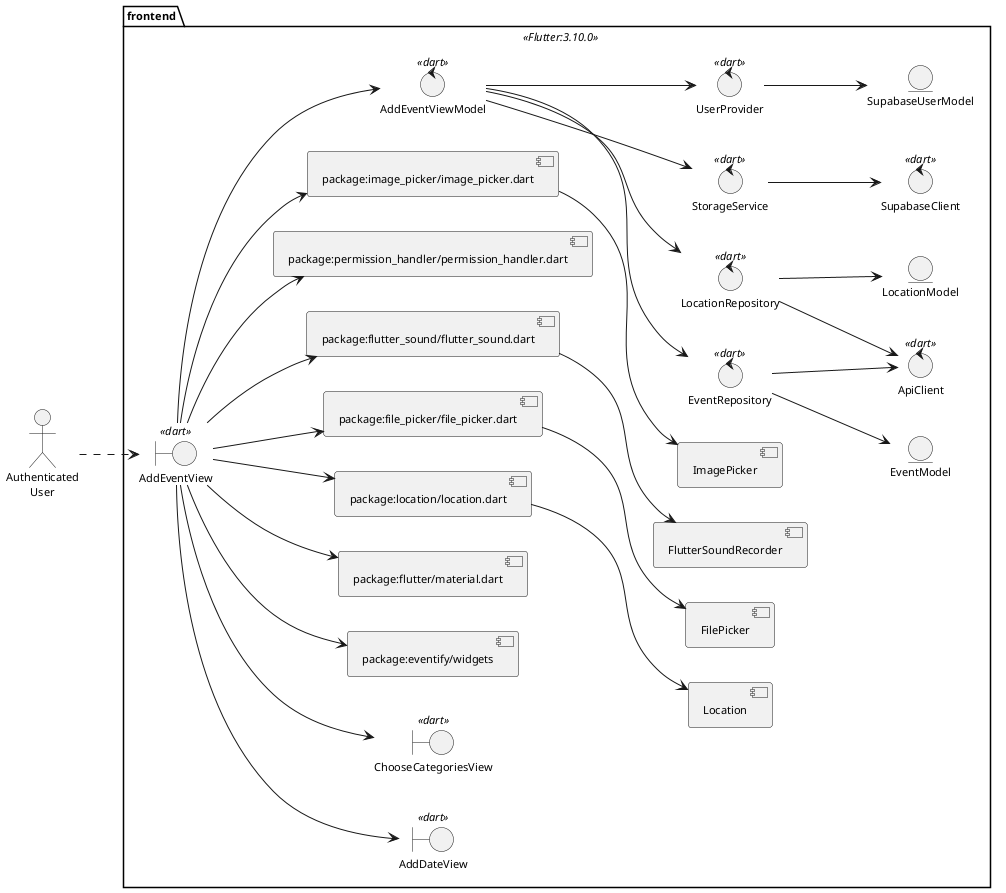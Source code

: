 @startuml DesignClassDiagram
skinparam style strictuml
skinparam defaultTextAlignment center
skinparam defaultFontSize 11
left to right direction
actor "Authenticated\nUser" as UserReg


package frontend <<Flutter:3.10.0>>{
    boundary "AddEventView" as addEventView << dart >>
    boundary "AddDateView" as addDateView << dart >>
    boundary "ChooseCategoriesView" as chooseCategoriesView << dart >>

    component "package:eventify/widgets" as widgets
    component "package:flutter/material.dart" as material
    component "package:location/location.dart" as locationPackage
    component "package:file_picker/file_picker.dart" as flutterFilePicker
    component "package:flutter_sound/flutter_sound.dart" as flutterSound
    component "package:permission_handler/permission_handler.dart" as permissionHandler
    component "package:image_picker/image_picker.dart" as flutterImagePicker
    component "Location" as location
    component "FilePicker" as filePicker
    component "FlutterSoundRecorder" as flutterSoundRecorder
    component "ImagePicker" as imagePicker

    control "EventRepository" as eventRepository << dart >>
    control "LocationRepository" as locationRepository << dart >>
    control "StorageService" as storageService << dart >>
    control "UserProvider" as userProvider << dart >>
    control "ApiClient" as apiClient << dart >>
    control "SupabaseClient" as supabaseClient << dart >>
    control "AddEventViewModel" as addEventViewModel << dart >>

    entity "EventModel" as eventModel
    entity "LocationModel" as locationModel
    entity "SupabaseUserModel" as supabaseUserModel
}

UserReg ..> addEventView

addEventView --> addDateView
addEventView --> chooseCategoriesView
addEventView --> widgets
addEventView --> material
addEventView --> locationPackage
addEventView --> flutterFilePicker
addEventView --> flutterSound
addEventView --> permissionHandler
addEventView --> flutterImagePicker
addEventView --> addEventViewModel

addEventViewModel --> eventRepository
addEventViewModel --> locationRepository
addEventViewModel --> storageService
addEventViewModel --> userProvider

eventRepository --> apiClient
eventRepository --> eventModel

locationRepository --> apiClient
locationRepository --> locationModel

storageService --> supabaseClient

userProvider --> supabaseUserModel

locationPackage --> location
flutterFilePicker --> filePicker
flutterSound --> flutterSoundRecorder
flutterImagePicker --> imagePicker

@enduml